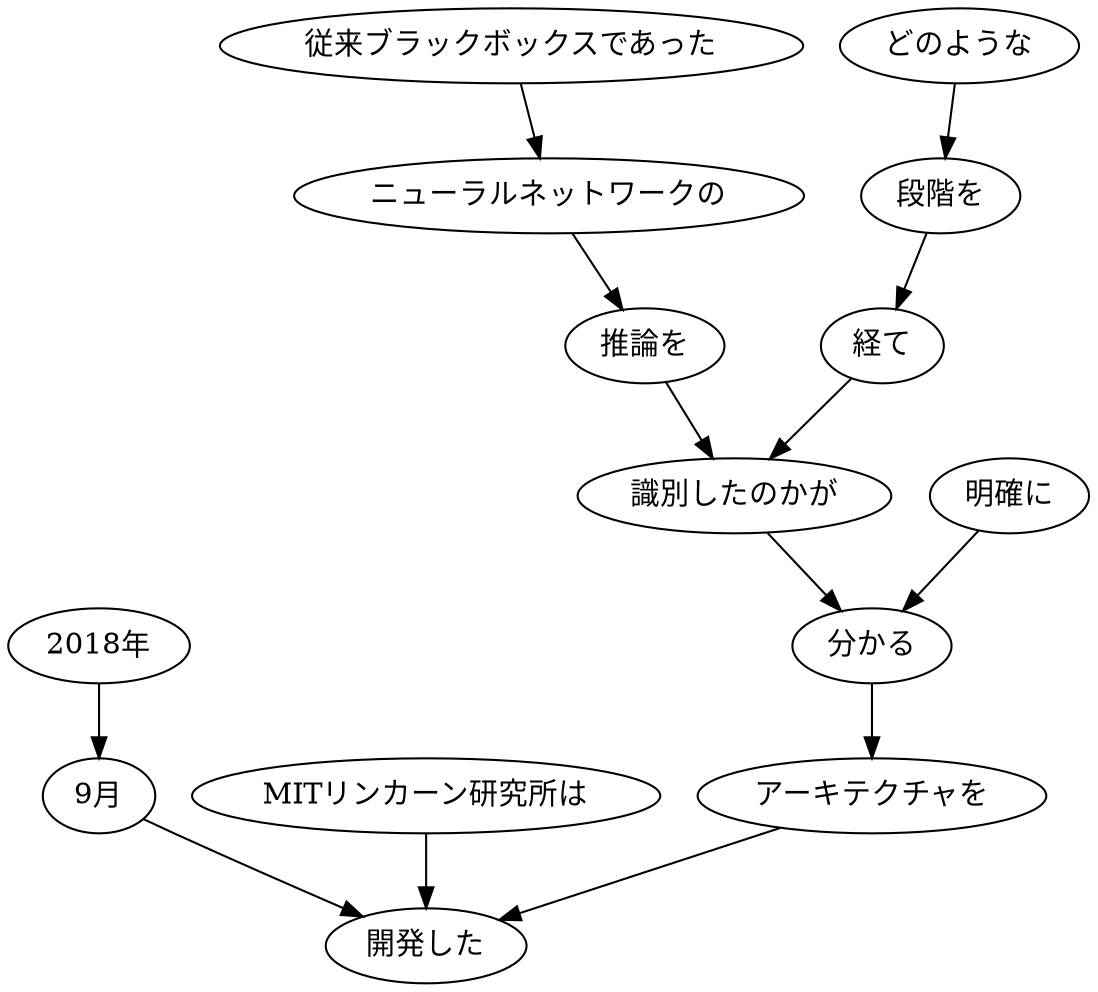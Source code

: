 // ans44
digraph {
	0 [label="2018年"]
	1 [label="9月"]
	0 -> 1
	1 [label="9月"]
	13 [label="開発した"]
	1 -> 13
	2 [label="MITリンカーン研究所は"]
	13 [label="開発した"]
	2 -> 13
	3 [label="従来ブラックボックスであった"]
	4 [label="ニューラルネットワークの"]
	3 -> 4
	4 [label="ニューラルネットワークの"]
	5 [label="推論を"]
	4 -> 5
	5 [label="推論を"]
	9 [label="識別したのかが"]
	5 -> 9
	6 [label="どのような"]
	7 [label="段階を"]
	6 -> 7
	7 [label="段階を"]
	8 [label="経て"]
	7 -> 8
	8 [label="経て"]
	9 [label="識別したのかが"]
	8 -> 9
	9 [label="識別したのかが"]
	11 [label="分かる"]
	9 -> 11
	10 [label="明確に"]
	11 [label="分かる"]
	10 -> 11
	11 [label="分かる"]
	12 [label="アーキテクチャを"]
	11 -> 12
	12 [label="アーキテクチャを"]
	13 [label="開発した"]
	12 -> 13
}
